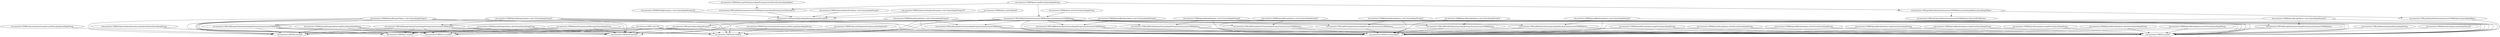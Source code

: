 digraph dependencies {
	"net.mooctest.CMD.addOption(Lnet/mooctest/CMD$Option;)Lnet/mooctest/CMD$Option;" -> "net.mooctest.CMD.addBooleanOption(CLjava/lang/String;)Lnet/mooctest/CMD$Option;";
	"net.mooctest.CMD.addOption(Lnet/mooctest/CMD$Option;)Lnet/mooctest/CMD$Option;" -> "net.mooctest.CMD.addStringOption(CLjava/lang/String;)Lnet/mooctest/CMD$Option;";
	"net.mooctest.CMD.addOption(Lnet/mooctest/CMD$Option;)Lnet/mooctest/CMD$Option;" -> "net.mooctest.CMD.addLongOption(Ljava/lang/String;)Lnet/mooctest/CMD$Option;";
	"net.mooctest.CMD.addOption(Lnet/mooctest/CMD$Option;)Lnet/mooctest/CMD$Option;" -> "net.mooctest.CMD.addIntegerOption(CLjava/lang/String;)Lnet/mooctest/CMD$Option;";
	"net.mooctest.CMD.addOption(Lnet/mooctest/CMD$Option;)Lnet/mooctest/CMD$Option;" -> "net.mooctest.CMD.addDoubleOption(CLjava/lang/String;)Lnet/mooctest/CMD$Option;";
	"net.mooctest.CMD.addOption(Lnet/mooctest/CMD$Option;)Lnet/mooctest/CMD$Option;" -> "net.mooctest.CMD.addIntegerOption(Ljava/lang/String;)Lnet/mooctest/CMD$Option;";
	"net.mooctest.CMD.addOption(Lnet/mooctest/CMD$Option;)Lnet/mooctest/CMD$Option;" -> "net.mooctest.CMD.addBooleanOption(Ljava/lang/String;)Lnet/mooctest/CMD$Option;";
	"net.mooctest.CMD.addOption(Lnet/mooctest/CMD$Option;)Lnet/mooctest/CMD$Option;" -> "net.mooctest.CMDTest3.testnnull()V";
	"net.mooctest.CMD.addOption(Lnet/mooctest/CMD$Option;)Lnet/mooctest/CMD$Option;" -> "net.mooctest.CMD.addStringOption(Ljava/lang/String;)Lnet/mooctest/CMD$Option;";
	"net.mooctest.CMD.addOption(Lnet/mooctest/CMD$Option;)Lnet/mooctest/CMD$Option;" -> "net.mooctest.CMD.addDoubleOption(Ljava/lang/String;)Lnet/mooctest/CMD$Option;";
	"net.mooctest.CMD.addOption(Lnet/mooctest/CMD$Option;)Lnet/mooctest/CMD$Option;" -> "net.mooctest.CMDTest.test()V";
	"net.mooctest.CMD.addOption(Lnet/mooctest/CMD$Option;)Lnet/mooctest/CMD$Option;" -> "net.mooctest.CMDTest2.test6()V";
	"net.mooctest.CMD.addOption(Lnet/mooctest/CMD$Option;)Lnet/mooctest/CMD$Option;" -> "net.mooctest.CMDTest2.test5()V";
	"net.mooctest.CMD.addOption(Lnet/mooctest/CMD$Option;)Lnet/mooctest/CMD$Option;" -> "net.mooctest.CMD.addLongOption(CLjava/lang/String;)Lnet/mooctest/CMD$Option;";
	"net.mooctest.CMD$UnknownSuboptionException.getMessage()Ljava/lang/String;" -> "net.mooctest.CMDTest2.test6()V";
	"net.mooctest.CMD$Option$BooleanOption.<init>(CLjava/lang/String;)V" -> "net.mooctest.CMD.addBooleanOption(CLjava/lang/String;)Lnet/mooctest/CMD$Option;";
	"net.mooctest.CMD$Option$BooleanOption.<init>(CLjava/lang/String;)V" -> "net.mooctest.CMDTest3.testnnull()V";
	"net.mooctest.CMD$Option$BooleanOption.<init>(CLjava/lang/String;)V" -> "net.mooctest.CMDTest.test()V";
	"net.mooctest.CMD$Option$BooleanOption.<init>(CLjava/lang/String;)V" -> "net.mooctest.CMDTest2.test6()V";
	"net.mooctest.CMD$UnknownSuboptionException.getSuboption()C" -> "net.mooctest.CMDTest2.test6()V";
	"net.mooctest.CMD.<init>()V" -> "net.mooctest.CMDTest1.test4()V";
	"net.mooctest.CMD.<init>()V" -> "net.mooctest.CMDTest.test2()V";
	"net.mooctest.CMD.<init>()V" -> "net.mooctest.CMDTest3.testnnull()V";
	"net.mooctest.CMD.<init>()V" -> "net.mooctest.CMDTest.test()V";
	"net.mooctest.CMD.<init>()V" -> "net.mooctest.CMDTest2.test6()V";
	"net.mooctest.CMD.<init>()V" -> "net.mooctest.CMDTest2.test5()V";
	"net.mooctest.CMD.<init>()V" -> "net.mooctest.CMDTest1.test3()V";
	"net.mooctest.CMD.addIntegerOption(CLjava/lang/String;)Lnet/mooctest/CMD$Option;" -> "net.mooctest.CMDTest1.test4()V";
	"net.mooctest.CMD.addIntegerOption(CLjava/lang/String;)Lnet/mooctest/CMD$Option;" -> "net.mooctest.CMDTest.test2()V";
	"net.mooctest.CMD.addIntegerOption(CLjava/lang/String;)Lnet/mooctest/CMD$Option;" -> "net.mooctest.CMDTest2.test6()V";
	"net.mooctest.CMD.addIntegerOption(CLjava/lang/String;)Lnet/mooctest/CMD$Option;" -> "net.mooctest.CMDTest2.test5()V";
	"net.mooctest.CMD.addIntegerOption(CLjava/lang/String;)Lnet/mooctest/CMD$Option;" -> "net.mooctest.CMDTest1.test3()V";
	"net.mooctest.CMD$Option$LongOption.<init>(CLjava/lang/String;)V" -> "net.mooctest.CMDTest3.testnnull()V";
	"net.mooctest.CMD$Option$LongOption.<init>(CLjava/lang/String;)V" -> "net.mooctest.CMDTest.test()V";
	"net.mooctest.CMD$Option$LongOption.<init>(CLjava/lang/String;)V" -> "net.mooctest.CMDTest2.test6()V";
	"net.mooctest.CMD$Option$LongOption.<init>(CLjava/lang/String;)V" -> "net.mooctest.CMDTest2.test5()V";
	"net.mooctest.CMD$Option$LongOption.<init>(CLjava/lang/String;)V" -> "net.mooctest.CMD.addLongOption(CLjava/lang/String;)Lnet/mooctest/CMD$Option;";
	"net.mooctest.CMD.addDoubleOption(Ljava/lang/String;)Lnet/mooctest/CMD$Option;" -> "net.mooctest.CMDTest3.testnnull()V";
	"net.mooctest.CMD.addDoubleOption(Ljava/lang/String;)Lnet/mooctest/CMD$Option;" -> "net.mooctest.CMDTest.test()V";
	"net.mooctest.CMD$UnknownOptionException.getOptionName()Ljava/lang/String;" -> "net.mooctest.CMDTest.test2()V";
	"net.mooctest.CMD.parse([Ljava/lang/String;Ljava/util/Locale;)V" -> "net.mooctest.CMD.parse([Ljava/lang/String;)V";
	"net.mooctest.CMD$Option.shortForm()Ljava/lang/String;" -> "net.mooctest.CMD.addOption(Lnet/mooctest/CMD$Option;)Lnet/mooctest/CMD$Option;";
	"net.mooctest.CMD.getOptionValue(Lnet/mooctest/CMD$Option;)Ljava/lang/Object;" -> "net.mooctest.CMDTest.test()V";
	"net.mooctest.CMD.addStringOption(CLjava/lang/String;)Lnet/mooctest/CMD$Option;" -> "net.mooctest.CMDTest3.testnnull()V";
	"net.mooctest.CMD.addStringOption(CLjava/lang/String;)Lnet/mooctest/CMD$Option;" -> "net.mooctest.CMDTest.test()V";
	"net.mooctest.CMD$Option$StringOption.<init>(Ljava/lang/String;)V" -> "net.mooctest.CMDTest3.testnnull()V";
	"net.mooctest.CMD$Option$StringOption.<init>(Ljava/lang/String;)V" -> "net.mooctest.CMD.addStringOption(Ljava/lang/String;)Lnet/mooctest/CMD$Option;";
	"net.mooctest.CMD$Option$StringOption.<init>(Ljava/lang/String;)V" -> "net.mooctest.CMDTest.test()V";
	"net.mooctest.CMD$Option.getValue(Ljava/lang/String;Ljava/util/Locale;)Ljava/lang/Object;" -> "net.mooctest.CMD.addValue(Lnet/mooctest/CMD$Option;Ljava/lang/String;Ljava/util/Locale;)V";
	"net.mooctest.CMD.addLongOption(CLjava/lang/String;)Lnet/mooctest/CMD$Option;" -> "net.mooctest.CMDTest3.testnnull()V";
	"net.mooctest.CMD.addLongOption(CLjava/lang/String;)Lnet/mooctest/CMD$Option;" -> "net.mooctest.CMDTest.test()V";
	"net.mooctest.CMD$UnknownOptionException.<init>(Ljava/lang/String;)V" -> "net.mooctest.CMD.parse([Ljava/lang/String;Ljava/util/Locale;)V";
	"net.mooctest.CMD$Option$BooleanOption.<init>(Ljava/lang/String;)V" -> "net.mooctest.CMD.addBooleanOption(Ljava/lang/String;)Lnet/mooctest/CMD$Option;";
	"net.mooctest.CMD$Option$BooleanOption.<init>(Ljava/lang/String;)V" -> "net.mooctest.CMDTest3.testnnull()V";
	"net.mooctest.CMD$Option$BooleanOption.<init>(Ljava/lang/String;)V" -> "net.mooctest.CMDTest.test()V";
	"net.mooctest.CMD.getRemainingArgs()[Ljava/lang/String;" -> "net.mooctest.CMDTest.test()V";
	"net.mooctest.CMD$Option$DoubleOption.<init>(Ljava/lang/String;)V" -> "net.mooctest.CMDTest3.testnnull()V";
	"net.mooctest.CMD$Option$DoubleOption.<init>(Ljava/lang/String;)V" -> "net.mooctest.CMD.addDoubleOption(Ljava/lang/String;)Lnet/mooctest/CMD$Option;";
	"net.mooctest.CMD$Option$DoubleOption.<init>(Ljava/lang/String;)V" -> "net.mooctest.CMDTest.test()V";
	"net.mooctest.CMD$Option$StringOption.<init>(CLjava/lang/String;)V" -> "net.mooctest.CMD.addStringOption(CLjava/lang/String;)Lnet/mooctest/CMD$Option;";
	"net.mooctest.CMD$Option$StringOption.<init>(CLjava/lang/String;)V" -> "net.mooctest.CMDTest3.testnnull()V";
	"net.mooctest.CMD$Option$StringOption.<init>(CLjava/lang/String;)V" -> "net.mooctest.CMDTest.test()V";
	"net.mooctest.CMD.addIntegerOption(Ljava/lang/String;)Lnet/mooctest/CMD$Option;" -> "net.mooctest.CMDTest1.test4()V";
	"net.mooctest.CMD.addIntegerOption(Ljava/lang/String;)Lnet/mooctest/CMD$Option;" -> "net.mooctest.CMDTest.test2()V";
	"net.mooctest.CMD.addIntegerOption(Ljava/lang/String;)Lnet/mooctest/CMD$Option;" -> "net.mooctest.CMDTest2.test6()V";
	"net.mooctest.CMD.addIntegerOption(Ljava/lang/String;)Lnet/mooctest/CMD$Option;" -> "net.mooctest.CMDTest2.test5()V";
	"net.mooctest.CMD.addIntegerOption(Ljava/lang/String;)Lnet/mooctest/CMD$Option;" -> "net.mooctest.CMDTest1.test3()V";
	"net.mooctest.CMD.addStringOption(Ljava/lang/String;)Lnet/mooctest/CMD$Option;" -> "net.mooctest.CMDTest3.testnnull()V";
	"net.mooctest.CMD.addStringOption(Ljava/lang/String;)Lnet/mooctest/CMD$Option;" -> "net.mooctest.CMDTest.test()V";
	"net.mooctest.CMD$Option$LongOption.shortForm()Ljava/lang/String;" -> "net.mooctest.CMDTest3.testnnull()V";
	"net.mooctest.CMD$Option$LongOption.shortForm()Ljava/lang/String;" -> "net.mooctest.CMDTest.test()V";
	"net.mooctest.CMD$Option$StringOption.longForm()Ljava/lang/String;" -> "net.mooctest.CMDTest3.testnnull()V";
	"net.mooctest.CMD$Option$StringOption.longForm()Ljava/lang/String;" -> "net.mooctest.CMDTest.test()V";
	"net.mooctest.CMD.addBooleanOption(Ljava/lang/String;)Lnet/mooctest/CMD$Option;" -> "net.mooctest.CMDTest3.testnnull()V";
	"net.mooctest.CMD.addBooleanOption(Ljava/lang/String;)Lnet/mooctest/CMD$Option;" -> "net.mooctest.CMDTest.test()V";
	"net.mooctest.CMD.getOptionValue(Lnet/mooctest/CMD$Option;Ljava/lang/Object;)Ljava/lang/Object;" -> "net.mooctest.CMD.getOptionValues(Lnet/mooctest/CMD$Option;)Ljava/util/Collection;";
	"net.mooctest.CMD.getOptionValue(Lnet/mooctest/CMD$Option;Ljava/lang/Object;)Ljava/lang/Object;" -> "net.mooctest.CMD.getOptionValue(Lnet/mooctest/CMD$Option;)Ljava/lang/Object;";
	"net.mooctest.CMD$Option$IntegerOption.<init>(CLjava/lang/String;)V" -> "net.mooctest.CMD.addIntegerOption(CLjava/lang/String;)Lnet/mooctest/CMD$Option;";
	"net.mooctest.CMD$Option$IntegerOption.<init>(CLjava/lang/String;)V" -> "net.mooctest.CMDTest1.test4()V";
	"net.mooctest.CMD$Option$IntegerOption.<init>(CLjava/lang/String;)V" -> "net.mooctest.CMDTest.test2()V";
	"net.mooctest.CMD$Option$IntegerOption.<init>(CLjava/lang/String;)V" -> "net.mooctest.CMDTest3.testnnull()V";
	"net.mooctest.CMD$Option$IntegerOption.<init>(CLjava/lang/String;)V" -> "net.mooctest.CMDTest.test()V";
	"net.mooctest.CMD$Option$IntegerOption.<init>(CLjava/lang/String;)V" -> "net.mooctest.CMDTest2.test6()V";
	"net.mooctest.CMD$Option$IntegerOption.<init>(CLjava/lang/String;)V" -> "net.mooctest.CMDTest2.test5()V";
	"net.mooctest.CMD$Option$IntegerOption.<init>(CLjava/lang/String;)V" -> "net.mooctest.CMDTest1.test3()V";
	"net.mooctest.CMD$UnknownSuboptionException.<init>(Ljava/lang/String;C)V" -> "net.mooctest.CMD.parse([Ljava/lang/String;Ljava/util/Locale;)V";
	"net.mooctest.CMD$Option.wantsValue()Z" -> "net.mooctest.CMD.parse([Ljava/lang/String;Ljava/util/Locale;)V";
	"net.mooctest.CMD.addLongOption(Ljava/lang/String;)Lnet/mooctest/CMD$Option;" -> "net.mooctest.CMDTest3.testnnull()V";
	"net.mooctest.CMD.addLongOption(Ljava/lang/String;)Lnet/mooctest/CMD$Option;" -> "net.mooctest.CMDTest.test()V";
	"net.mooctest.CMD$Option.longForm()Ljava/lang/String;" -> "net.mooctest.CMD.getOptionValue(Lnet/mooctest/CMD$Option;Ljava/lang/Object;)Ljava/lang/Object;";
	"net.mooctest.CMD$Option.longForm()Ljava/lang/String;" -> "net.mooctest.CMD.addValue(Lnet/mooctest/CMD$Option;Ljava/lang/String;Ljava/util/Locale;)V";
	"net.mooctest.CMD$Option.longForm()Ljava/lang/String;" -> "net.mooctest.CMD.addOption(Lnet/mooctest/CMD$Option;)Lnet/mooctest/CMD$Option;";
	"net.mooctest.CMD$Option$IntegerOption.shortForm()Ljava/lang/String;" -> "net.mooctest.CMDTest1.test4()V";
	"net.mooctest.CMD$Option$IntegerOption.shortForm()Ljava/lang/String;" -> "net.mooctest.CMDTest.test2()V";
	"net.mooctest.CMD$Option$IntegerOption.shortForm()Ljava/lang/String;" -> "net.mooctest.CMDTest2.test6()V";
	"net.mooctest.CMD$Option$IntegerOption.shortForm()Ljava/lang/String;" -> "net.mooctest.CMDTest2.test5()V";
	"net.mooctest.CMD$Option$IntegerOption.shortForm()Ljava/lang/String;" -> "net.mooctest.CMDTest1.test3()V";
	"net.mooctest.CMD$UnknownOptionException.getMessage()Ljava/lang/String;" -> "net.mooctest.CMDTest.test2()V";
	"net.mooctest.CMD.addBooleanOption(CLjava/lang/String;)Lnet/mooctest/CMD$Option;" -> "net.mooctest.CMDTest3.testnnull()V";
	"net.mooctest.CMD.addBooleanOption(CLjava/lang/String;)Lnet/mooctest/CMD$Option;" -> "net.mooctest.CMDTest.test()V";
	"net.mooctest.CMD.parse([Ljava/lang/String;)V" -> "net.mooctest.CMDTest1.test4()V";
	"net.mooctest.CMD.parse([Ljava/lang/String;)V" -> "net.mooctest.CMDTest.test2()V";
	"net.mooctest.CMD.parse([Ljava/lang/String;)V" -> "net.mooctest.CMDTest3.testnnull()V";
	"net.mooctest.CMD.parse([Ljava/lang/String;)V" -> "net.mooctest.CMDTest.test()V";
	"net.mooctest.CMD.parse([Ljava/lang/String;)V" -> "net.mooctest.CMDTest2.test6()V";
	"net.mooctest.CMD.parse([Ljava/lang/String;)V" -> "net.mooctest.CMDTest2.test5()V";
	"net.mooctest.CMD.parse([Ljava/lang/String;)V" -> "net.mooctest.CMDTest1.test3()V";
	"net.mooctest.CMD$Option$IntegerOption.<init>(Ljava/lang/String;)V" -> "net.mooctest.CMDTest1.test4()V";
	"net.mooctest.CMD$Option$IntegerOption.<init>(Ljava/lang/String;)V" -> "net.mooctest.CMD.addIntegerOption(Ljava/lang/String;)Lnet/mooctest/CMD$Option;";
	"net.mooctest.CMD$Option$IntegerOption.<init>(Ljava/lang/String;)V" -> "net.mooctest.CMDTest.test2()V";
	"net.mooctest.CMD$Option$IntegerOption.<init>(Ljava/lang/String;)V" -> "net.mooctest.CMDTest3.testnnull()V";
	"net.mooctest.CMD$Option$IntegerOption.<init>(Ljava/lang/String;)V" -> "net.mooctest.CMDTest.test()V";
	"net.mooctest.CMD$Option$IntegerOption.<init>(Ljava/lang/String;)V" -> "net.mooctest.CMDTest2.test6()V";
	"net.mooctest.CMD$Option$IntegerOption.<init>(Ljava/lang/String;)V" -> "net.mooctest.CMDTest2.test5()V";
	"net.mooctest.CMD$Option$IntegerOption.<init>(Ljava/lang/String;)V" -> "net.mooctest.CMDTest1.test3()V";
	"net.mooctest.CMD$Option$BooleanOption.longForm()Ljava/lang/String;" -> "net.mooctest.CMDTest3.testnnull()V";
	"net.mooctest.CMD$Option$BooleanOption.longForm()Ljava/lang/String;" -> "net.mooctest.CMDTest.test()V";
	"net.mooctest.CMD$Option$DoubleOption.shortForm()Ljava/lang/String;" -> "net.mooctest.CMDTest3.testnnull()V";
	"net.mooctest.CMD$Option$DoubleOption.shortForm()Ljava/lang/String;" -> "net.mooctest.CMDTest.test()V";
	"net.mooctest.CMD.addValue(Lnet/mooctest/CMD$Option;Ljava/lang/String;Ljava/util/Locale;)V" -> "net.mooctest.CMD.parse([Ljava/lang/String;Ljava/util/Locale;)V";
	"net.mooctest.CMD$OptionException.printStackTrace()V" -> "net.mooctest.CMDTest.test()V";
	"net.mooctest.CMD$NotFlagException.<init>(Ljava/lang/String;C)V" -> "net.mooctest.CMD.parse([Ljava/lang/String;Ljava/util/Locale;)V";
	"net.mooctest.CMD$Option$StringOption.shortForm()Ljava/lang/String;" -> "net.mooctest.CMDTest3.testnnull()V";
	"net.mooctest.CMD$Option$StringOption.shortForm()Ljava/lang/String;" -> "net.mooctest.CMDTest.test()V";
	"net.mooctest.CMD$Option$DoubleOption.<init>(CLjava/lang/String;)V" -> "net.mooctest.CMD.addDoubleOption(CLjava/lang/String;)Lnet/mooctest/CMD$Option;";
	"net.mooctest.CMD$Option$DoubleOption.<init>(CLjava/lang/String;)V" -> "net.mooctest.CMDTest3.testnnull()V";
	"net.mooctest.CMD$Option$DoubleOption.<init>(CLjava/lang/String;)V" -> "net.mooctest.CMDTest.test()V";
	"net.mooctest.CMD$Option$LongOption.<init>(Ljava/lang/String;)V" -> "net.mooctest.CMD.addLongOption(Ljava/lang/String;)Lnet/mooctest/CMD$Option;";
	"net.mooctest.CMD$Option$LongOption.<init>(Ljava/lang/String;)V" -> "net.mooctest.CMDTest3.testnnull()V";
	"net.mooctest.CMD$Option$LongOption.<init>(Ljava/lang/String;)V" -> "net.mooctest.CMDTest.test()V";
	"net.mooctest.CMD$Option$IntegerOption.longForm()Ljava/lang/String;" -> "net.mooctest.CMDTest1.test4()V";
	"net.mooctest.CMD$Option$IntegerOption.longForm()Ljava/lang/String;" -> "net.mooctest.CMDTest.test2()V";
	"net.mooctest.CMD$Option$IntegerOption.longForm()Ljava/lang/String;" -> "net.mooctest.CMDTest2.test6()V";
	"net.mooctest.CMD$Option$IntegerOption.longForm()Ljava/lang/String;" -> "net.mooctest.CMDTest2.test5()V";
	"net.mooctest.CMD$Option$IntegerOption.longForm()Ljava/lang/String;" -> "net.mooctest.CMDTest1.test3()V";
	"net.mooctest.CMD$Option$DoubleOption.longForm()Ljava/lang/String;" -> "net.mooctest.CMDTest3.testnnull()V";
	"net.mooctest.CMD$Option$DoubleOption.longForm()Ljava/lang/String;" -> "net.mooctest.CMDTest.test()V";
	"net.mooctest.CMD$OptionException.getMessage()Ljava/lang/String;" -> "net.mooctest.CMDTest1.test4()V";
	"net.mooctest.CMD$OptionException.getMessage()Ljava/lang/String;" -> "net.mooctest.CMDTest3.testnnull()V";
	"net.mooctest.CMD$OptionException.getMessage()Ljava/lang/String;" -> "net.mooctest.CMDTest2.test5()V";
	"net.mooctest.CMD$OptionException.getMessage()Ljava/lang/String;" -> "net.mooctest.CMDTest1.test3()V";
	"net.mooctest.CMD$Option$BooleanOption.shortForm()Ljava/lang/String;" -> "net.mooctest.CMDTest3.testnnull()V";
	"net.mooctest.CMD$Option$BooleanOption.shortForm()Ljava/lang/String;" -> "net.mooctest.CMDTest.test()V";
	"net.mooctest.CMD$Option$LongOption.longForm()Ljava/lang/String;" -> "net.mooctest.CMDTest3.testnnull()V";
	"net.mooctest.CMD$Option$LongOption.longForm()Ljava/lang/String;" -> "net.mooctest.CMDTest.test()V";
	"net.mooctest.CMD.addDoubleOption(CLjava/lang/String;)Lnet/mooctest/CMD$Option;" -> "net.mooctest.CMDTest3.testnnull()V";
	"net.mooctest.CMD.addDoubleOption(CLjava/lang/String;)Lnet/mooctest/CMD$Option;" -> "net.mooctest.CMDTest.test()V";
}